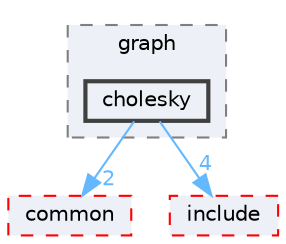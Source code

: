 digraph "external/taskflow/3rd-party/tbb/examples/graph/cholesky"
{
 // LATEX_PDF_SIZE
  bgcolor="transparent";
  edge [fontname=Helvetica,fontsize=10,labelfontname=Helvetica,labelfontsize=10];
  node [fontname=Helvetica,fontsize=10,shape=box,height=0.2,width=0.4];
  compound=true
  subgraph clusterdir_5c1ff9a9d529b3731c40a8c08de40ad5 {
    graph [ bgcolor="#edf0f7", pencolor="grey50", label="graph", fontname=Helvetica,fontsize=10 style="filled,dashed", URL="dir_5c1ff9a9d529b3731c40a8c08de40ad5.html",tooltip=""]
  dir_d0514b4d1995025078fe384767882df1 [label="cholesky", fillcolor="#edf0f7", color="grey25", style="filled,bold", URL="dir_d0514b4d1995025078fe384767882df1.html",tooltip=""];
  }
  dir_54703c436fa5ff1ab20c927331cf8a3a [label="common", fillcolor="#edf0f7", color="red", style="filled,dashed", URL="dir_54703c436fa5ff1ab20c927331cf8a3a.html",tooltip=""];
  dir_9a108c806b4257aefe6c62ce1f799fad [label="include", fillcolor="#edf0f7", color="red", style="filled,dashed", URL="dir_9a108c806b4257aefe6c62ce1f799fad.html",tooltip=""];
  dir_d0514b4d1995025078fe384767882df1->dir_54703c436fa5ff1ab20c927331cf8a3a [headlabel="2", labeldistance=1.5 headhref="dir_000117_000148.html" href="dir_000117_000148.html" color="steelblue1" fontcolor="steelblue1"];
  dir_d0514b4d1995025078fe384767882df1->dir_9a108c806b4257aefe6c62ce1f799fad [headlabel="4", labeldistance=1.5 headhref="dir_000117_000389.html" href="dir_000117_000389.html" color="steelblue1" fontcolor="steelblue1"];
}
